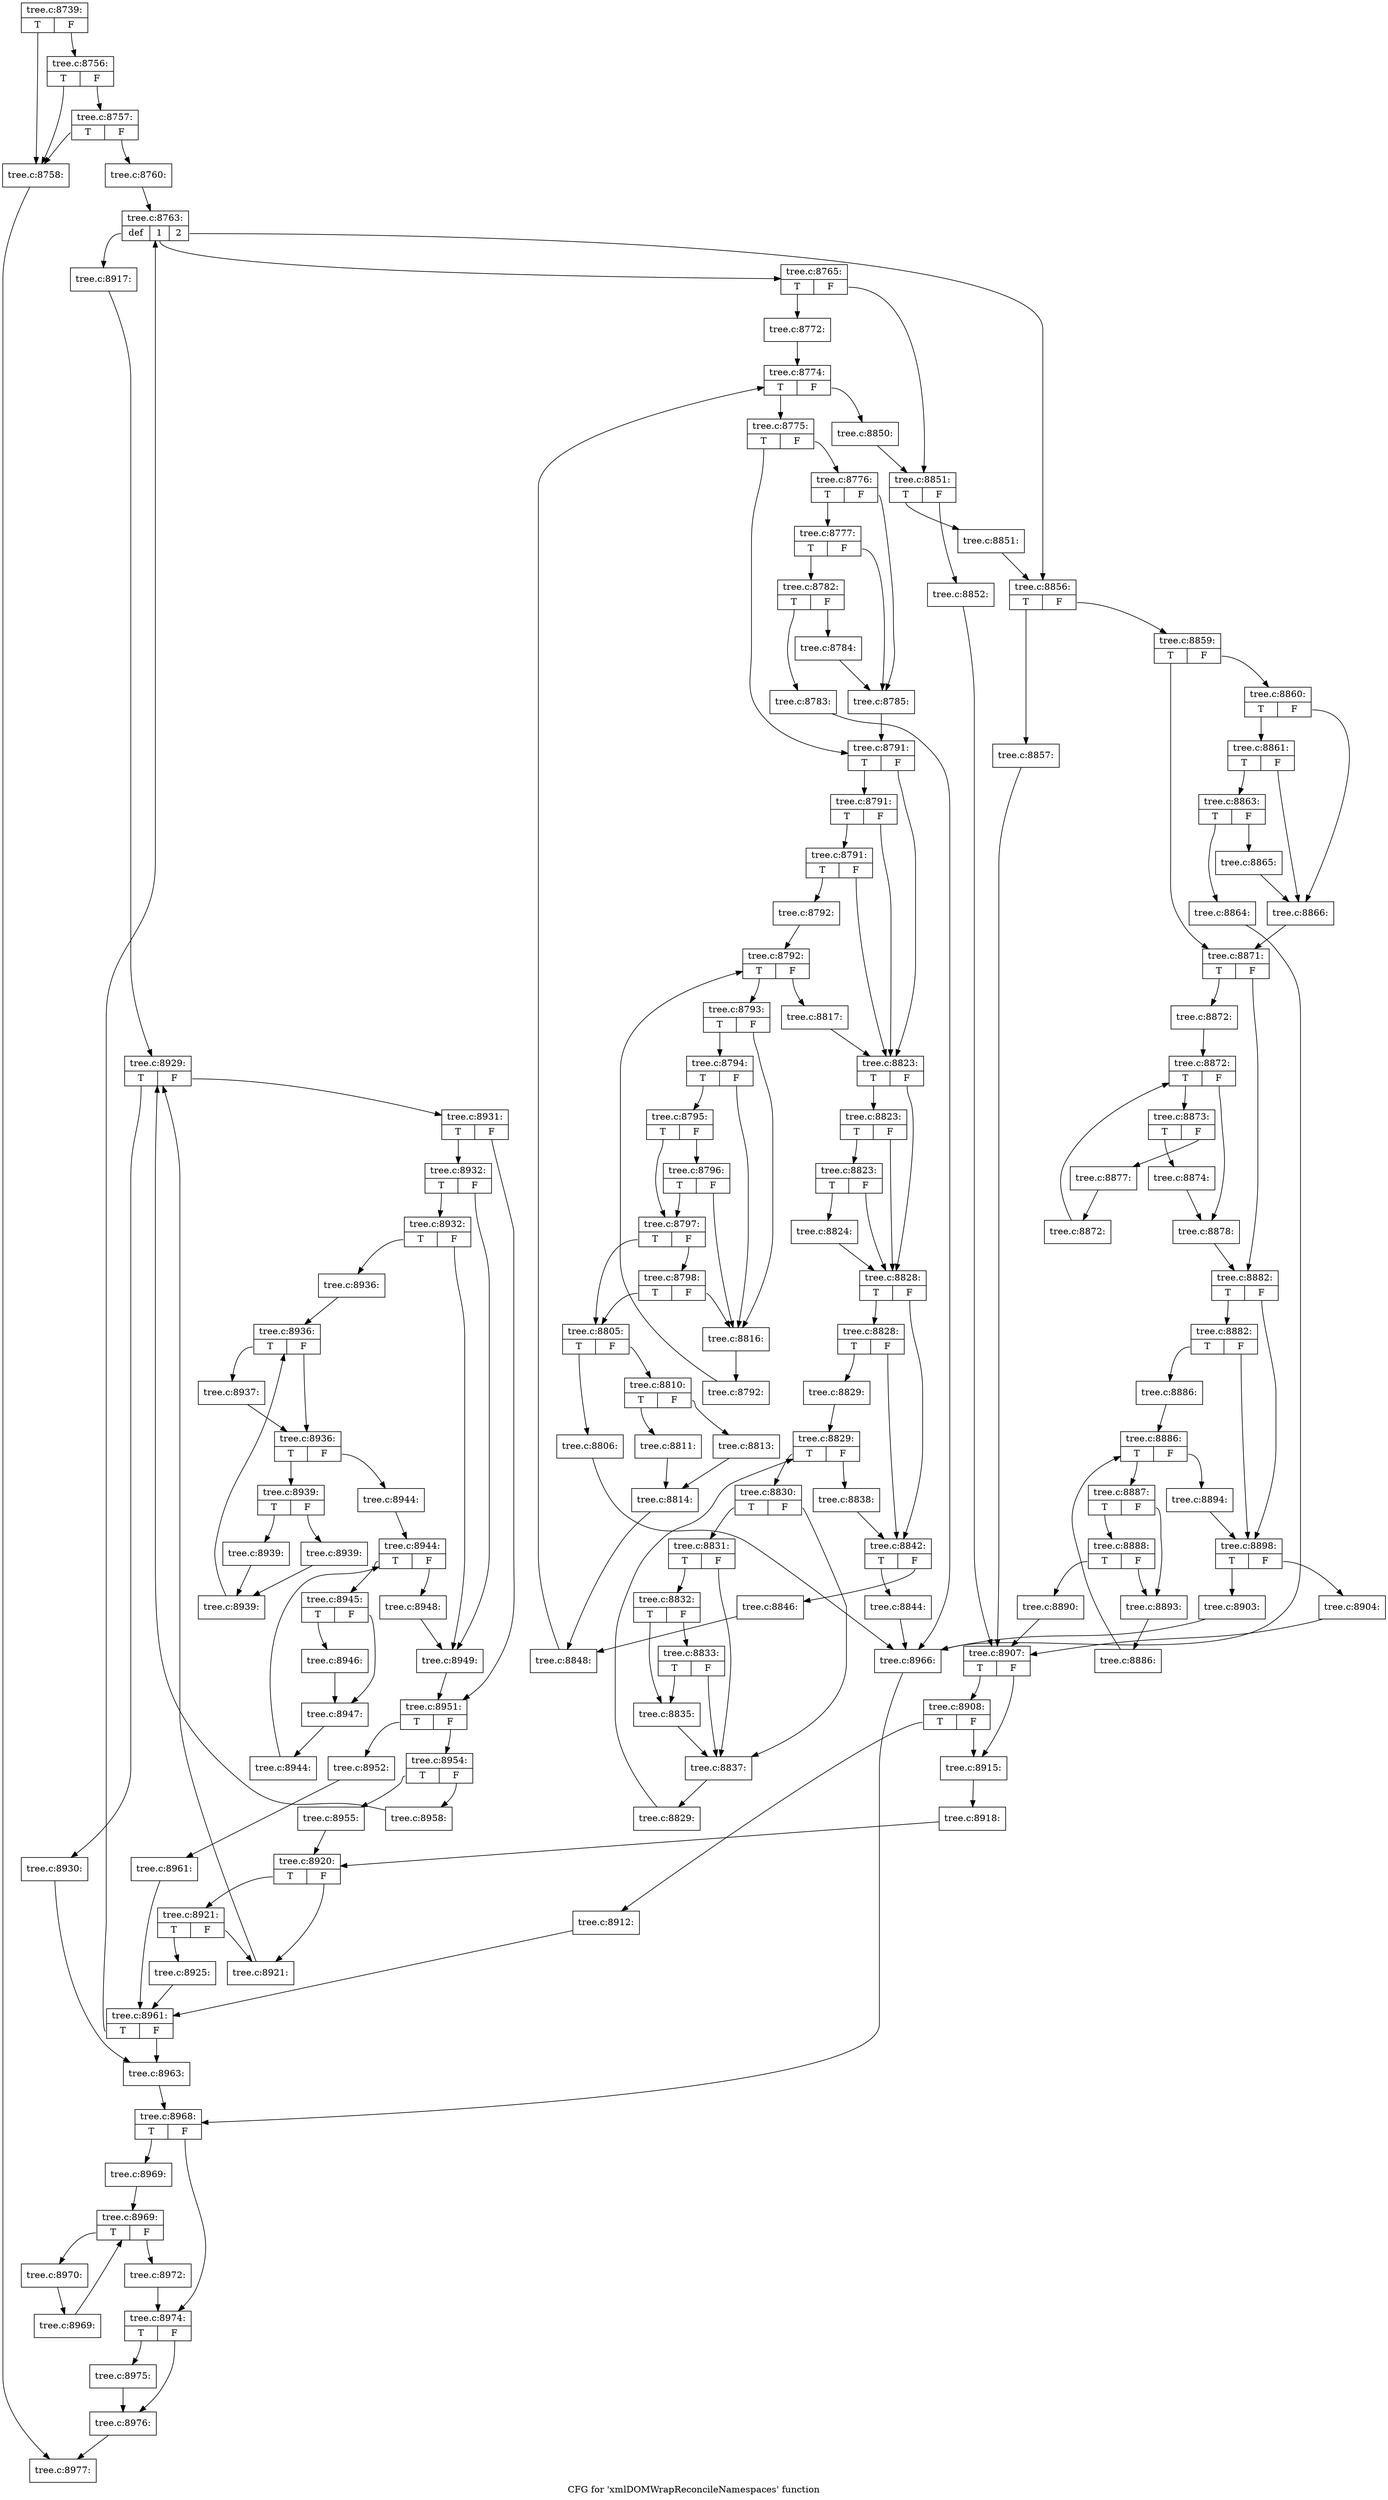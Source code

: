 digraph "CFG for 'xmlDOMWrapReconcileNamespaces' function" {
	label="CFG for 'xmlDOMWrapReconcileNamespaces' function";

	Node0x55ad0be63d90 [shape=record,label="{tree.c:8739:|{<s0>T|<s1>F}}"];
	Node0x55ad0be63d90:s0 -> Node0x55ad0be87cf0;
	Node0x55ad0be63d90:s1 -> Node0x55ad0be87e10;
	Node0x55ad0be87e10 [shape=record,label="{tree.c:8756:|{<s0>T|<s1>F}}"];
	Node0x55ad0be87e10:s0 -> Node0x55ad0be87cf0;
	Node0x55ad0be87e10:s1 -> Node0x55ad0be87d90;
	Node0x55ad0be87d90 [shape=record,label="{tree.c:8757:|{<s0>T|<s1>F}}"];
	Node0x55ad0be87d90:s0 -> Node0x55ad0be87cf0;
	Node0x55ad0be87d90:s1 -> Node0x55ad0be87d40;
	Node0x55ad0be87cf0 [shape=record,label="{tree.c:8758:}"];
	Node0x55ad0be87cf0 -> Node0x55ad0be5a770;
	Node0x55ad0be87d40 [shape=record,label="{tree.c:8760:}"];
	Node0x55ad0be87d40 -> Node0x55ad0be88c30;
	Node0x55ad0be88c30 [shape=record,label="{tree.c:8763:|{<s0>def|<s1>1|<s2>2}}"];
	Node0x55ad0be88c30:s0 -> Node0x55ad0be89020;
	Node0x55ad0be88c30:s1 -> Node0x55ad0be89140;
	Node0x55ad0be88c30:s2 -> Node0x55ad0be95ea0;
	Node0x55ad0be89140 [shape=record,label="{tree.c:8765:|{<s0>T|<s1>F}}"];
	Node0x55ad0be89140:s0 -> Node0x55ad0be89570;
	Node0x55ad0be89140:s1 -> Node0x55ad0be895c0;
	Node0x55ad0be89570 [shape=record,label="{tree.c:8772:}"];
	Node0x55ad0be89570 -> Node0x55ad0be89cf0;
	Node0x55ad0be89cf0 [shape=record,label="{tree.c:8774:|{<s0>T|<s1>F}}"];
	Node0x55ad0be89cf0:s0 -> Node0x55ad0be8a0f0;
	Node0x55ad0be89cf0:s1 -> Node0x55ad0be89f10;
	Node0x55ad0be8a0f0 [shape=record,label="{tree.c:8775:|{<s0>T|<s1>F}}"];
	Node0x55ad0be8a0f0:s0 -> Node0x55ad0be8a2f0;
	Node0x55ad0be8a0f0:s1 -> Node0x55ad0be8a2a0;
	Node0x55ad0be8a2a0 [shape=record,label="{tree.c:8776:|{<s0>T|<s1>F}}"];
	Node0x55ad0be8a2a0:s0 -> Node0x55ad0be8a5b0;
	Node0x55ad0be8a2a0:s1 -> Node0x55ad0be8a560;
	Node0x55ad0be8a5b0 [shape=record,label="{tree.c:8777:|{<s0>T|<s1>F}}"];
	Node0x55ad0be8a5b0:s0 -> Node0x55ad0be8a510;
	Node0x55ad0be8a5b0:s1 -> Node0x55ad0be8a560;
	Node0x55ad0be8a510 [shape=record,label="{tree.c:8782:|{<s0>T|<s1>F}}"];
	Node0x55ad0be8a510:s0 -> Node0x55ad0be8b120;
	Node0x55ad0be8a510:s1 -> Node0x55ad0be8b170;
	Node0x55ad0be8b120 [shape=record,label="{tree.c:8783:}"];
	Node0x55ad0be8b120 -> Node0x55ad0be8b8e0;
	Node0x55ad0be8b170 [shape=record,label="{tree.c:8784:}"];
	Node0x55ad0be8b170 -> Node0x55ad0be8a560;
	Node0x55ad0be8a560 [shape=record,label="{tree.c:8785:}"];
	Node0x55ad0be8a560 -> Node0x55ad0be8a2f0;
	Node0x55ad0be8a2f0 [shape=record,label="{tree.c:8791:|{<s0>T|<s1>F}}"];
	Node0x55ad0be8a2f0:s0 -> Node0x55ad0be8c800;
	Node0x55ad0be8a2f0:s1 -> Node0x55ad0be8c7b0;
	Node0x55ad0be8c800 [shape=record,label="{tree.c:8791:|{<s0>T|<s1>F}}"];
	Node0x55ad0be8c800:s0 -> Node0x55ad0be8ca20;
	Node0x55ad0be8c800:s1 -> Node0x55ad0be8c7b0;
	Node0x55ad0be8ca20 [shape=record,label="{tree.c:8791:|{<s0>T|<s1>F}}"];
	Node0x55ad0be8ca20:s0 -> Node0x55ad0be8c760;
	Node0x55ad0be8ca20:s1 -> Node0x55ad0be8c7b0;
	Node0x55ad0be8c760 [shape=record,label="{tree.c:8792:}"];
	Node0x55ad0be8c760 -> Node0x55ad0be8d1f0;
	Node0x55ad0be8d1f0 [shape=record,label="{tree.c:8792:|{<s0>T|<s1>F}}"];
	Node0x55ad0be8d1f0:s0 -> Node0x55ad0be8d4a0;
	Node0x55ad0be8d1f0:s1 -> Node0x55ad0be8cfb0;
	Node0x55ad0be8d4a0 [shape=record,label="{tree.c:8793:|{<s0>T|<s1>F}}"];
	Node0x55ad0be8d4a0:s0 -> Node0x55ad0be8d920;
	Node0x55ad0be8d4a0:s1 -> Node0x55ad0be8d7d0;
	Node0x55ad0be8d920 [shape=record,label="{tree.c:8794:|{<s0>T|<s1>F}}"];
	Node0x55ad0be8d920:s0 -> Node0x55ad0be8d8a0;
	Node0x55ad0be8d920:s1 -> Node0x55ad0be8d7d0;
	Node0x55ad0be8d8a0 [shape=record,label="{tree.c:8795:|{<s0>T|<s1>F}}"];
	Node0x55ad0be8d8a0:s0 -> Node0x55ad0be8d820;
	Node0x55ad0be8d8a0:s1 -> Node0x55ad0be8dfb0;
	Node0x55ad0be8dfb0 [shape=record,label="{tree.c:8796:|{<s0>T|<s1>F}}"];
	Node0x55ad0be8dfb0:s0 -> Node0x55ad0be8d820;
	Node0x55ad0be8dfb0:s1 -> Node0x55ad0be8d7d0;
	Node0x55ad0be8d820 [shape=record,label="{tree.c:8797:|{<s0>T|<s1>F}}"];
	Node0x55ad0be8d820:s0 -> Node0x55ad0be8d780;
	Node0x55ad0be8d820:s1 -> Node0x55ad0be8ec50;
	Node0x55ad0be8ec50 [shape=record,label="{tree.c:8798:|{<s0>T|<s1>F}}"];
	Node0x55ad0be8ec50:s0 -> Node0x55ad0be8d780;
	Node0x55ad0be8ec50:s1 -> Node0x55ad0be8d7d0;
	Node0x55ad0be8d780 [shape=record,label="{tree.c:8805:|{<s0>T|<s1>F}}"];
	Node0x55ad0be8d780:s0 -> Node0x55ad0be8fa60;
	Node0x55ad0be8d780:s1 -> Node0x55ad0be8fab0;
	Node0x55ad0be8fa60 [shape=record,label="{tree.c:8806:}"];
	Node0x55ad0be8fa60 -> Node0x55ad0be8b8e0;
	Node0x55ad0be8fab0 [shape=record,label="{tree.c:8810:|{<s0>T|<s1>F}}"];
	Node0x55ad0be8fab0:s0 -> Node0x55ad0be901a0;
	Node0x55ad0be8fab0:s1 -> Node0x55ad0be90240;
	Node0x55ad0be901a0 [shape=record,label="{tree.c:8811:}"];
	Node0x55ad0be901a0 -> Node0x55ad0be901f0;
	Node0x55ad0be90240 [shape=record,label="{tree.c:8813:}"];
	Node0x55ad0be90240 -> Node0x55ad0be901f0;
	Node0x55ad0be901f0 [shape=record,label="{tree.c:8814:}"];
	Node0x55ad0be901f0 -> Node0x55ad0be90cc0;
	Node0x55ad0be8d7d0 [shape=record,label="{tree.c:8816:}"];
	Node0x55ad0be8d7d0 -> Node0x55ad0be8d410;
	Node0x55ad0be8d410 [shape=record,label="{tree.c:8792:}"];
	Node0x55ad0be8d410 -> Node0x55ad0be8d1f0;
	Node0x55ad0be8cfb0 [shape=record,label="{tree.c:8817:}"];
	Node0x55ad0be8cfb0 -> Node0x55ad0be8c7b0;
	Node0x55ad0be8c7b0 [shape=record,label="{tree.c:8823:|{<s0>T|<s1>F}}"];
	Node0x55ad0be8c7b0:s0 -> Node0x55ad0be913e0;
	Node0x55ad0be8c7b0:s1 -> Node0x55ad0be91310;
	Node0x55ad0be913e0 [shape=record,label="{tree.c:8823:|{<s0>T|<s1>F}}"];
	Node0x55ad0be913e0:s0 -> Node0x55ad0be91360;
	Node0x55ad0be913e0:s1 -> Node0x55ad0be91310;
	Node0x55ad0be91360 [shape=record,label="{tree.c:8823:|{<s0>T|<s1>F}}"];
	Node0x55ad0be91360:s0 -> Node0x55ad0be912c0;
	Node0x55ad0be91360:s1 -> Node0x55ad0be91310;
	Node0x55ad0be912c0 [shape=record,label="{tree.c:8824:}"];
	Node0x55ad0be912c0 -> Node0x55ad0be91310;
	Node0x55ad0be91310 [shape=record,label="{tree.c:8828:|{<s0>T|<s1>F}}"];
	Node0x55ad0be91310:s0 -> Node0x55ad0be91fd0;
	Node0x55ad0be91310:s1 -> Node0x55ad0be91f80;
	Node0x55ad0be91fd0 [shape=record,label="{tree.c:8828:|{<s0>T|<s1>F}}"];
	Node0x55ad0be91fd0:s0 -> Node0x55ad0be91f30;
	Node0x55ad0be91fd0:s1 -> Node0x55ad0be91f80;
	Node0x55ad0be91f30 [shape=record,label="{tree.c:8829:}"];
	Node0x55ad0be91f30 -> Node0x55ad0be92770;
	Node0x55ad0be92770 [shape=record,label="{tree.c:8829:|{<s0>T|<s1>F}}"];
	Node0x55ad0be92770:s0 -> Node0x55ad0be92a20;
	Node0x55ad0be92770:s1 -> Node0x55ad0be92530;
	Node0x55ad0be92a20 [shape=record,label="{tree.c:8830:|{<s0>T|<s1>F}}"];
	Node0x55ad0be92a20:s0 -> Node0x55ad0be92e20;
	Node0x55ad0be92a20:s1 -> Node0x55ad0be92d50;
	Node0x55ad0be92e20 [shape=record,label="{tree.c:8831:|{<s0>T|<s1>F}}"];
	Node0x55ad0be92e20:s0 -> Node0x55ad0be92da0;
	Node0x55ad0be92e20:s1 -> Node0x55ad0be92d50;
	Node0x55ad0be92da0 [shape=record,label="{tree.c:8832:|{<s0>T|<s1>F}}"];
	Node0x55ad0be92da0:s0 -> Node0x55ad0be92d00;
	Node0x55ad0be92da0:s1 -> Node0x55ad0be934b0;
	Node0x55ad0be934b0 [shape=record,label="{tree.c:8833:|{<s0>T|<s1>F}}"];
	Node0x55ad0be934b0:s0 -> Node0x55ad0be92d00;
	Node0x55ad0be934b0:s1 -> Node0x55ad0be92d50;
	Node0x55ad0be92d00 [shape=record,label="{tree.c:8835:}"];
	Node0x55ad0be92d00 -> Node0x55ad0be92d50;
	Node0x55ad0be92d50 [shape=record,label="{tree.c:8837:}"];
	Node0x55ad0be92d50 -> Node0x55ad0be92990;
	Node0x55ad0be92990 [shape=record,label="{tree.c:8829:}"];
	Node0x55ad0be92990 -> Node0x55ad0be92770;
	Node0x55ad0be92530 [shape=record,label="{tree.c:8838:}"];
	Node0x55ad0be92530 -> Node0x55ad0be91f80;
	Node0x55ad0be91f80 [shape=record,label="{tree.c:8842:|{<s0>T|<s1>F}}"];
	Node0x55ad0be91f80:s0 -> Node0x55ad0be949e0;
	Node0x55ad0be91f80:s1 -> Node0x55ad0be94a30;
	Node0x55ad0be949e0 [shape=record,label="{tree.c:8844:}"];
	Node0x55ad0be949e0 -> Node0x55ad0be8b8e0;
	Node0x55ad0be94a30 [shape=record,label="{tree.c:8846:}"];
	Node0x55ad0be94a30 -> Node0x55ad0be90cc0;
	Node0x55ad0be90cc0 [shape=record,label="{tree.c:8848:}"];
	Node0x55ad0be90cc0 -> Node0x55ad0be89cf0;
	Node0x55ad0be89f10 [shape=record,label="{tree.c:8850:}"];
	Node0x55ad0be89f10 -> Node0x55ad0be895c0;
	Node0x55ad0be895c0 [shape=record,label="{tree.c:8851:|{<s0>T|<s1>F}}"];
	Node0x55ad0be895c0:s0 -> Node0x55ad0be95ba0;
	Node0x55ad0be895c0:s1 -> Node0x55ad0be95b50;
	Node0x55ad0be95b50 [shape=record,label="{tree.c:8852:}"];
	Node0x55ad0be95b50 -> Node0x55ad0be95dc0;
	Node0x55ad0be95ba0 [shape=record,label="{tree.c:8851:}"];
	Node0x55ad0be95ba0 -> Node0x55ad0be95ea0;
	Node0x55ad0be95ea0 [shape=record,label="{tree.c:8856:|{<s0>T|<s1>F}}"];
	Node0x55ad0be95ea0:s0 -> Node0x55ad0be95ff0;
	Node0x55ad0be95ea0:s1 -> Node0x55ad0be96040;
	Node0x55ad0be95ff0 [shape=record,label="{tree.c:8857:}"];
	Node0x55ad0be95ff0 -> Node0x55ad0be95dc0;
	Node0x55ad0be96040 [shape=record,label="{tree.c:8859:|{<s0>T|<s1>F}}"];
	Node0x55ad0be96040:s0 -> Node0x55ad0be96570;
	Node0x55ad0be96040:s1 -> Node0x55ad0be96520;
	Node0x55ad0be96520 [shape=record,label="{tree.c:8860:|{<s0>T|<s1>F}}"];
	Node0x55ad0be96520:s0 -> Node0x55ad0be96910;
	Node0x55ad0be96520:s1 -> Node0x55ad0be968c0;
	Node0x55ad0be96910 [shape=record,label="{tree.c:8861:|{<s0>T|<s1>F}}"];
	Node0x55ad0be96910:s0 -> Node0x55ad0be96870;
	Node0x55ad0be96910:s1 -> Node0x55ad0be968c0;
	Node0x55ad0be96870 [shape=record,label="{tree.c:8863:|{<s0>T|<s1>F}}"];
	Node0x55ad0be96870:s0 -> Node0x55ad0be97480;
	Node0x55ad0be96870:s1 -> Node0x55ad0be974d0;
	Node0x55ad0be97480 [shape=record,label="{tree.c:8864:}"];
	Node0x55ad0be97480 -> Node0x55ad0be8b8e0;
	Node0x55ad0be974d0 [shape=record,label="{tree.c:8865:}"];
	Node0x55ad0be974d0 -> Node0x55ad0be968c0;
	Node0x55ad0be968c0 [shape=record,label="{tree.c:8866:}"];
	Node0x55ad0be968c0 -> Node0x55ad0be96570;
	Node0x55ad0be96570 [shape=record,label="{tree.c:8871:|{<s0>T|<s1>F}}"];
	Node0x55ad0be96570:s0 -> Node0x55ad0be97dd0;
	Node0x55ad0be96570:s1 -> Node0x55ad0be97e20;
	Node0x55ad0be97dd0 [shape=record,label="{tree.c:8872:}"];
	Node0x55ad0be97dd0 -> Node0x55ad0be98390;
	Node0x55ad0be98390 [shape=record,label="{tree.c:8872:|{<s0>T|<s1>F}}"];
	Node0x55ad0be98390:s0 -> Node0x55ad0be98670;
	Node0x55ad0be98390:s1 -> Node0x55ad0be980b0;
	Node0x55ad0be98670 [shape=record,label="{tree.c:8873:|{<s0>T|<s1>F}}"];
	Node0x55ad0be98670:s0 -> Node0x55ad0be98a10;
	Node0x55ad0be98670:s1 -> Node0x55ad0be98a60;
	Node0x55ad0be98a10 [shape=record,label="{tree.c:8874:}"];
	Node0x55ad0be98a10 -> Node0x55ad0be980b0;
	Node0x55ad0be98a60 [shape=record,label="{tree.c:8877:}"];
	Node0x55ad0be98a60 -> Node0x55ad0be985e0;
	Node0x55ad0be985e0 [shape=record,label="{tree.c:8872:}"];
	Node0x55ad0be985e0 -> Node0x55ad0be98390;
	Node0x55ad0be980b0 [shape=record,label="{tree.c:8878:}"];
	Node0x55ad0be980b0 -> Node0x55ad0be97e20;
	Node0x55ad0be97e20 [shape=record,label="{tree.c:8882:|{<s0>T|<s1>F}}"];
	Node0x55ad0be97e20:s0 -> Node0x55ad0be99de0;
	Node0x55ad0be97e20:s1 -> Node0x55ad0be99d90;
	Node0x55ad0be99de0 [shape=record,label="{tree.c:8882:|{<s0>T|<s1>F}}"];
	Node0x55ad0be99de0:s0 -> Node0x55ad0be99d40;
	Node0x55ad0be99de0:s1 -> Node0x55ad0be99d90;
	Node0x55ad0be99d40 [shape=record,label="{tree.c:8886:}"];
	Node0x55ad0be99d40 -> Node0x55ad0be9a580;
	Node0x55ad0be9a580 [shape=record,label="{tree.c:8886:|{<s0>T|<s1>F}}"];
	Node0x55ad0be9a580:s0 -> Node0x55ad0be9a830;
	Node0x55ad0be9a580:s1 -> Node0x55ad0be9a340;
	Node0x55ad0be9a830 [shape=record,label="{tree.c:8887:|{<s0>T|<s1>F}}"];
	Node0x55ad0be9a830:s0 -> Node0x55ad0be9abb0;
	Node0x55ad0be9a830:s1 -> Node0x55ad0be9ab60;
	Node0x55ad0be9abb0 [shape=record,label="{tree.c:8888:|{<s0>T|<s1>F}}"];
	Node0x55ad0be9abb0:s0 -> Node0x55ad0be9ab10;
	Node0x55ad0be9abb0:s1 -> Node0x55ad0be9ab60;
	Node0x55ad0be9ab10 [shape=record,label="{tree.c:8890:}"];
	Node0x55ad0be9ab10 -> Node0x55ad0be95dc0;
	Node0x55ad0be9ab60 [shape=record,label="{tree.c:8893:}"];
	Node0x55ad0be9ab60 -> Node0x55ad0be9a7a0;
	Node0x55ad0be9a7a0 [shape=record,label="{tree.c:8886:}"];
	Node0x55ad0be9a7a0 -> Node0x55ad0be9a580;
	Node0x55ad0be9a340 [shape=record,label="{tree.c:8894:}"];
	Node0x55ad0be9a340 -> Node0x55ad0be99d90;
	Node0x55ad0be99d90 [shape=record,label="{tree.c:8898:|{<s0>T|<s1>F}}"];
	Node0x55ad0be99d90:s0 -> Node0x55ad0be9bd60;
	Node0x55ad0be99d90:s1 -> Node0x55ad0be9bdb0;
	Node0x55ad0be9bd60 [shape=record,label="{tree.c:8903:}"];
	Node0x55ad0be9bd60 -> Node0x55ad0be8b8e0;
	Node0x55ad0be9bdb0 [shape=record,label="{tree.c:8904:}"];
	Node0x55ad0be9bdb0 -> Node0x55ad0be95dc0;
	Node0x55ad0be95dc0 [shape=record,label="{tree.c:8907:|{<s0>T|<s1>F}}"];
	Node0x55ad0be95dc0:s0 -> Node0x55ad0be9cde0;
	Node0x55ad0be95dc0:s1 -> Node0x55ad0be9cd90;
	Node0x55ad0be9cde0 [shape=record,label="{tree.c:8908:|{<s0>T|<s1>F}}"];
	Node0x55ad0be9cde0:s0 -> Node0x55ad0be9cd40;
	Node0x55ad0be9cde0:s1 -> Node0x55ad0be9cd90;
	Node0x55ad0be9cd40 [shape=record,label="{tree.c:8912:}"];
	Node0x55ad0be9cd40 -> Node0x55ad0be88be0;
	Node0x55ad0be9cd90 [shape=record,label="{tree.c:8915:}"];
	Node0x55ad0be9cd90 -> Node0x55ad0be88eb0;
	Node0x55ad0be89020 [shape=record,label="{tree.c:8917:}"];
	Node0x55ad0be89020 -> Node0x55ad0be9dab0;
	Node0x55ad0be88eb0 [shape=record,label="{tree.c:8918:}"];
	Node0x55ad0be88eb0 -> Node0x55ad0be9dbc0;
	Node0x55ad0be9dbc0 [shape=record,label="{tree.c:8920:|{<s0>T|<s1>F}}"];
	Node0x55ad0be9dbc0:s0 -> Node0x55ad0be9dd70;
	Node0x55ad0be9dbc0:s1 -> Node0x55ad0be9dd20;
	Node0x55ad0be9dd70 [shape=record,label="{tree.c:8921:|{<s0>T|<s1>F}}"];
	Node0x55ad0be9dd70:s0 -> Node0x55ad0be9dcd0;
	Node0x55ad0be9dd70:s1 -> Node0x55ad0be9dd20;
	Node0x55ad0be9dcd0 [shape=record,label="{tree.c:8925:}"];
	Node0x55ad0be9dcd0 -> Node0x55ad0be88be0;
	Node0x55ad0be9dd20 [shape=record,label="{tree.c:8921:}"];
	Node0x55ad0be9dd20 -> Node0x55ad0be9dab0;
	Node0x55ad0be9dab0 [shape=record,label="{tree.c:8929:|{<s0>T|<s1>F}}"];
	Node0x55ad0be9dab0:s0 -> Node0x55ad0be9e9b0;
	Node0x55ad0be9dab0:s1 -> Node0x55ad0be9ea00;
	Node0x55ad0be9e9b0 [shape=record,label="{tree.c:8930:}"];
	Node0x55ad0be9e9b0 -> Node0x55ad0be88b90;
	Node0x55ad0be9ea00 [shape=record,label="{tree.c:8931:|{<s0>T|<s1>F}}"];
	Node0x55ad0be9ea00:s0 -> Node0x55ad0be9ee10;
	Node0x55ad0be9ea00:s1 -> Node0x55ad0be9ee60;
	Node0x55ad0be9ee10 [shape=record,label="{tree.c:8932:|{<s0>T|<s1>F}}"];
	Node0x55ad0be9ee10:s0 -> Node0x55ad0be9f3f0;
	Node0x55ad0be9ee10:s1 -> Node0x55ad0be9f3a0;
	Node0x55ad0be9f3f0 [shape=record,label="{tree.c:8932:|{<s0>T|<s1>F}}"];
	Node0x55ad0be9f3f0:s0 -> Node0x55ad0be9f350;
	Node0x55ad0be9f3f0:s1 -> Node0x55ad0be9f3a0;
	Node0x55ad0be9f350 [shape=record,label="{tree.c:8936:}"];
	Node0x55ad0be9f350 -> Node0x55ad0be9f8f0;
	Node0x55ad0be9f8f0 [shape=record,label="{tree.c:8936:|{<s0>T|<s1>F}}"];
	Node0x55ad0be9f8f0:s0 -> Node0x55ad0be9fb80;
	Node0x55ad0be9f8f0:s1 -> Node0x55ad0be9fb30;
	Node0x55ad0be9fb80 [shape=record,label="{tree.c:8937:}"];
	Node0x55ad0be9fb80 -> Node0x55ad0be9fb30;
	Node0x55ad0be9fb30 [shape=record,label="{tree.c:8936:|{<s0>T|<s1>F}}"];
	Node0x55ad0be9fb30:s0 -> Node0x55ad0bea0410;
	Node0x55ad0be9fb30:s1 -> Node0x55ad0be9fab0;
	Node0x55ad0bea0410 [shape=record,label="{tree.c:8939:|{<s0>T|<s1>F}}"];
	Node0x55ad0bea0410:s0 -> Node0x55ad0bea09f0;
	Node0x55ad0bea0410:s1 -> Node0x55ad0bea0a90;
	Node0x55ad0bea09f0 [shape=record,label="{tree.c:8939:}"];
	Node0x55ad0bea09f0 -> Node0x55ad0bea0a40;
	Node0x55ad0bea0a90 [shape=record,label="{tree.c:8939:}"];
	Node0x55ad0bea0a90 -> Node0x55ad0bea0a40;
	Node0x55ad0bea0a40 [shape=record,label="{tree.c:8939:}"];
	Node0x55ad0bea0a40 -> Node0x55ad0be9f8f0;
	Node0x55ad0be9fab0 [shape=record,label="{tree.c:8944:}"];
	Node0x55ad0be9fab0 -> Node0x55ad0bea1a60;
	Node0x55ad0bea1a60 [shape=record,label="{tree.c:8944:|{<s0>T|<s1>F}}"];
	Node0x55ad0bea1a60:s0 -> Node0x55ad0bea1d10;
	Node0x55ad0bea1a60:s1 -> Node0x55ad0bea1800;
	Node0x55ad0bea1d10 [shape=record,label="{tree.c:8945:|{<s0>T|<s1>F}}"];
	Node0x55ad0bea1d10:s0 -> Node0x55ad0bea1ff0;
	Node0x55ad0bea1d10:s1 -> Node0x55ad0bea2040;
	Node0x55ad0bea1ff0 [shape=record,label="{tree.c:8946:}"];
	Node0x55ad0bea1ff0 -> Node0x55ad0bea2040;
	Node0x55ad0bea2040 [shape=record,label="{tree.c:8947:}"];
	Node0x55ad0bea2040 -> Node0x55ad0bea1c80;
	Node0x55ad0bea1c80 [shape=record,label="{tree.c:8944:}"];
	Node0x55ad0bea1c80 -> Node0x55ad0bea1a60;
	Node0x55ad0bea1800 [shape=record,label="{tree.c:8948:}"];
	Node0x55ad0bea1800 -> Node0x55ad0be9f3a0;
	Node0x55ad0be9f3a0 [shape=record,label="{tree.c:8949:}"];
	Node0x55ad0be9f3a0 -> Node0x55ad0be9ee60;
	Node0x55ad0be9ee60 [shape=record,label="{tree.c:8951:|{<s0>T|<s1>F}}"];
	Node0x55ad0be9ee60:s0 -> Node0x55ad0bea2d50;
	Node0x55ad0be9ee60:s1 -> Node0x55ad0bea2df0;
	Node0x55ad0bea2d50 [shape=record,label="{tree.c:8952:}"];
	Node0x55ad0bea2d50 -> Node0x55ad0bea2da0;
	Node0x55ad0bea2df0 [shape=record,label="{tree.c:8954:|{<s0>T|<s1>F}}"];
	Node0x55ad0bea2df0:s0 -> Node0x55ad0bea3580;
	Node0x55ad0bea2df0:s1 -> Node0x55ad0bea35d0;
	Node0x55ad0bea3580 [shape=record,label="{tree.c:8955:}"];
	Node0x55ad0bea3580 -> Node0x55ad0be9dbc0;
	Node0x55ad0bea35d0 [shape=record,label="{tree.c:8958:}"];
	Node0x55ad0bea35d0 -> Node0x55ad0be9dab0;
	Node0x55ad0bea2da0 [shape=record,label="{tree.c:8961:}"];
	Node0x55ad0bea2da0 -> Node0x55ad0be88be0;
	Node0x55ad0be88be0 [shape=record,label="{tree.c:8961:|{<s0>T|<s1>F}}"];
	Node0x55ad0be88be0:s0 -> Node0x55ad0be88c30;
	Node0x55ad0be88be0:s1 -> Node0x55ad0be88b90;
	Node0x55ad0be88b90 [shape=record,label="{tree.c:8963:}"];
	Node0x55ad0be88b90 -> Node0x55ad0bea45e0;
	Node0x55ad0be8b8e0 [shape=record,label="{tree.c:8966:}"];
	Node0x55ad0be8b8e0 -> Node0x55ad0bea45e0;
	Node0x55ad0bea45e0 [shape=record,label="{tree.c:8968:|{<s0>T|<s1>F}}"];
	Node0x55ad0bea45e0:s0 -> Node0x55ad0bea4830;
	Node0x55ad0bea45e0:s1 -> Node0x55ad0bea4880;
	Node0x55ad0bea4830 [shape=record,label="{tree.c:8969:}"];
	Node0x55ad0bea4830 -> Node0x55ad0bea4df0;
	Node0x55ad0bea4df0 [shape=record,label="{tree.c:8969:|{<s0>T|<s1>F}}"];
	Node0x55ad0bea4df0:s0 -> Node0x55ad0bea50d0;
	Node0x55ad0bea4df0:s1 -> Node0x55ad0bea4b10;
	Node0x55ad0bea50d0 [shape=record,label="{tree.c:8970:}"];
	Node0x55ad0bea50d0 -> Node0x55ad0bea5040;
	Node0x55ad0bea5040 [shape=record,label="{tree.c:8969:}"];
	Node0x55ad0bea5040 -> Node0x55ad0bea4df0;
	Node0x55ad0bea4b10 [shape=record,label="{tree.c:8972:}"];
	Node0x55ad0bea4b10 -> Node0x55ad0bea4880;
	Node0x55ad0bea4880 [shape=record,label="{tree.c:8974:|{<s0>T|<s1>F}}"];
	Node0x55ad0bea4880:s0 -> Node0x55ad0bea5ec0;
	Node0x55ad0bea4880:s1 -> Node0x55ad0bea5f10;
	Node0x55ad0bea5ec0 [shape=record,label="{tree.c:8975:}"];
	Node0x55ad0bea5ec0 -> Node0x55ad0bea5f10;
	Node0x55ad0bea5f10 [shape=record,label="{tree.c:8976:}"];
	Node0x55ad0bea5f10 -> Node0x55ad0be5a770;
	Node0x55ad0be5a770 [shape=record,label="{tree.c:8977:}"];
}
